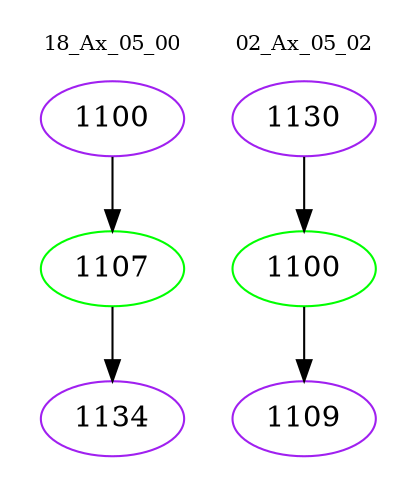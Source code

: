 digraph{
subgraph cluster_0 {
color = white
label = "18_Ax_05_00";
fontsize=10;
T0_1100 [label="1100", color="purple"]
T0_1100 -> T0_1107 [color="black"]
T0_1107 [label="1107", color="green"]
T0_1107 -> T0_1134 [color="black"]
T0_1134 [label="1134", color="purple"]
}
subgraph cluster_1 {
color = white
label = "02_Ax_05_02";
fontsize=10;
T1_1130 [label="1130", color="purple"]
T1_1130 -> T1_1100 [color="black"]
T1_1100 [label="1100", color="green"]
T1_1100 -> T1_1109 [color="black"]
T1_1109 [label="1109", color="purple"]
}
}
